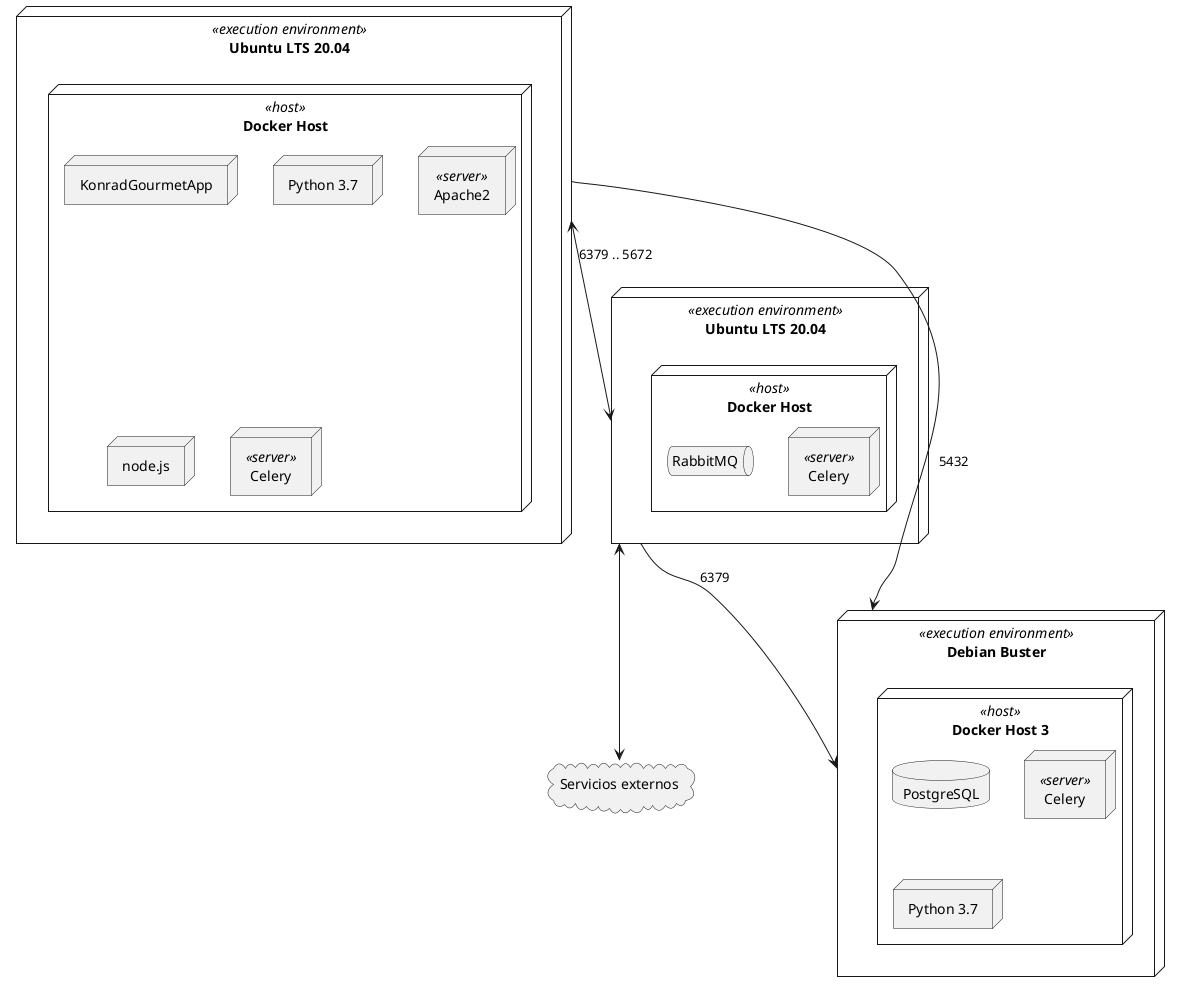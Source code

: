 @startuml




node "Ubuntu LTS 20.04" << execution environment >> as VM1{
node "Docker Host" << host >>{
node "KonradGourmetApp"
node "Python 3.7"
node "Apache2" << server >>
node "node.js"
node "Celery" << server >> as CL1
    }
}

node "Ubuntu LTS 20.04" << execution environment >>  as VM2 {
node "Docker Host" << host >> as D2{

queue "RabbitMQ" as RMQ {
}
node "Celery" << server >> as CL2
}

}


node "Debian Buster" << execution environment >> as VM3{
    node "Docker Host 3" << host >> {
        database PostgreSQL
        node "Celery" << server >> as CL3
        node "Python 3.7" as PY2

    }

}
cloud "Servicios externos" as cld
VM1 <--> VM2 : 6379 .. 5672
VM1 --> VM3 :5432
VM2 --> VM3 :  6379
VM2 <--> cld





@enduml